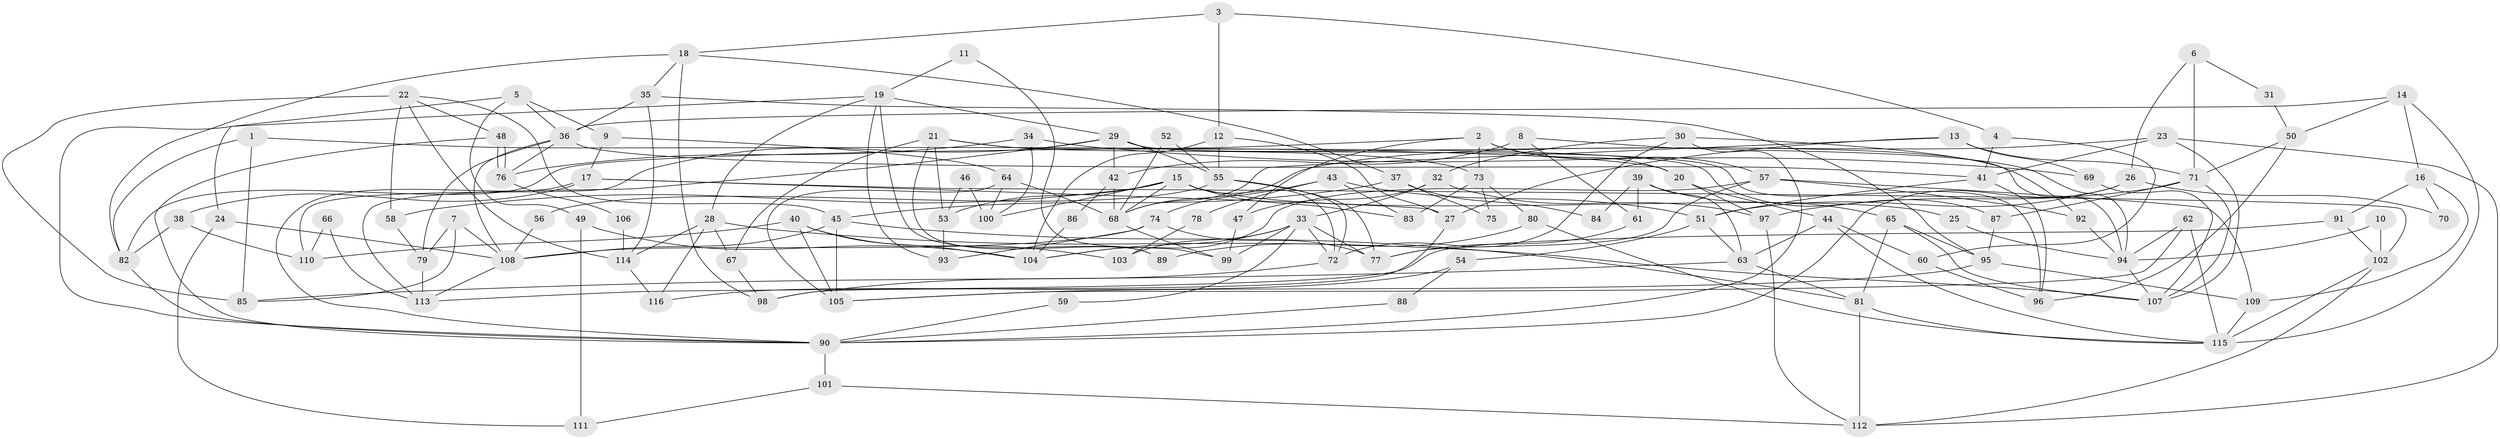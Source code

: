 // Generated by graph-tools (version 1.1) at 2025/26/03/09/25 03:26:17]
// undirected, 116 vertices, 232 edges
graph export_dot {
graph [start="1"]
  node [color=gray90,style=filled];
  1;
  2;
  3;
  4;
  5;
  6;
  7;
  8;
  9;
  10;
  11;
  12;
  13;
  14;
  15;
  16;
  17;
  18;
  19;
  20;
  21;
  22;
  23;
  24;
  25;
  26;
  27;
  28;
  29;
  30;
  31;
  32;
  33;
  34;
  35;
  36;
  37;
  38;
  39;
  40;
  41;
  42;
  43;
  44;
  45;
  46;
  47;
  48;
  49;
  50;
  51;
  52;
  53;
  54;
  55;
  56;
  57;
  58;
  59;
  60;
  61;
  62;
  63;
  64;
  65;
  66;
  67;
  68;
  69;
  70;
  71;
  72;
  73;
  74;
  75;
  76;
  77;
  78;
  79;
  80;
  81;
  82;
  83;
  84;
  85;
  86;
  87;
  88;
  89;
  90;
  91;
  92;
  93;
  94;
  95;
  96;
  97;
  98;
  99;
  100;
  101;
  102;
  103;
  104;
  105;
  106;
  107;
  108;
  109;
  110;
  111;
  112;
  113;
  114;
  115;
  116;
  1 -- 82;
  1 -- 85;
  1 -- 20;
  2 -- 82;
  2 -- 57;
  2 -- 20;
  2 -- 47;
  2 -- 73;
  3 -- 18;
  3 -- 12;
  3 -- 4;
  4 -- 41;
  4 -- 60;
  5 -- 24;
  5 -- 36;
  5 -- 9;
  5 -- 49;
  6 -- 26;
  6 -- 71;
  6 -- 31;
  7 -- 79;
  7 -- 108;
  7 -- 85;
  8 -- 61;
  8 -- 42;
  8 -- 94;
  9 -- 64;
  9 -- 17;
  10 -- 94;
  10 -- 102;
  11 -- 99;
  11 -- 19;
  12 -- 27;
  12 -- 55;
  12 -- 104;
  13 -- 27;
  13 -- 71;
  13 -- 68;
  13 -- 69;
  14 -- 36;
  14 -- 16;
  14 -- 50;
  14 -- 115;
  15 -- 100;
  15 -- 53;
  15 -- 25;
  15 -- 58;
  15 -- 68;
  15 -- 72;
  15 -- 83;
  16 -- 109;
  16 -- 91;
  16 -- 70;
  17 -- 38;
  17 -- 27;
  17 -- 90;
  17 -- 102;
  18 -- 35;
  18 -- 98;
  18 -- 37;
  18 -- 82;
  19 -- 29;
  19 -- 90;
  19 -- 28;
  19 -- 89;
  19 -- 93;
  20 -- 44;
  20 -- 97;
  21 -- 87;
  21 -- 73;
  21 -- 53;
  21 -- 67;
  21 -- 89;
  22 -- 85;
  22 -- 45;
  22 -- 48;
  22 -- 58;
  22 -- 114;
  23 -- 68;
  23 -- 41;
  23 -- 107;
  23 -- 112;
  24 -- 111;
  24 -- 108;
  25 -- 94;
  26 -- 90;
  26 -- 51;
  26 -- 70;
  27 -- 98;
  28 -- 107;
  28 -- 67;
  28 -- 114;
  28 -- 116;
  29 -- 113;
  29 -- 55;
  29 -- 42;
  29 -- 94;
  29 -- 96;
  29 -- 110;
  30 -- 32;
  30 -- 90;
  30 -- 72;
  30 -- 92;
  31 -- 50;
  32 -- 47;
  32 -- 97;
  32 -- 33;
  33 -- 72;
  33 -- 59;
  33 -- 77;
  33 -- 99;
  33 -- 103;
  33 -- 104;
  34 -- 69;
  34 -- 76;
  34 -- 100;
  35 -- 114;
  35 -- 95;
  35 -- 36;
  36 -- 108;
  36 -- 41;
  36 -- 76;
  36 -- 79;
  37 -- 45;
  37 -- 75;
  37 -- 84;
  38 -- 110;
  38 -- 82;
  39 -- 65;
  39 -- 63;
  39 -- 61;
  39 -- 84;
  40 -- 104;
  40 -- 105;
  40 -- 103;
  40 -- 110;
  41 -- 96;
  41 -- 51;
  42 -- 68;
  42 -- 86;
  43 -- 51;
  43 -- 83;
  43 -- 74;
  43 -- 78;
  44 -- 60;
  44 -- 63;
  44 -- 115;
  45 -- 105;
  45 -- 81;
  45 -- 108;
  46 -- 100;
  46 -- 53;
  47 -- 99;
  48 -- 76;
  48 -- 76;
  48 -- 90;
  49 -- 104;
  49 -- 111;
  50 -- 71;
  50 -- 96;
  51 -- 63;
  51 -- 54;
  52 -- 68;
  52 -- 55;
  53 -- 93;
  54 -- 116;
  54 -- 88;
  55 -- 72;
  55 -- 77;
  55 -- 56;
  56 -- 108;
  57 -- 104;
  57 -- 92;
  57 -- 77;
  57 -- 109;
  58 -- 79;
  59 -- 90;
  60 -- 96;
  61 -- 77;
  62 -- 94;
  62 -- 115;
  62 -- 105;
  63 -- 81;
  63 -- 85;
  64 -- 68;
  64 -- 105;
  64 -- 100;
  65 -- 107;
  65 -- 81;
  65 -- 95;
  66 -- 110;
  66 -- 113;
  67 -- 98;
  68 -- 99;
  69 -- 107;
  71 -- 97;
  71 -- 107;
  71 -- 87;
  72 -- 98;
  73 -- 80;
  73 -- 75;
  73 -- 83;
  74 -- 77;
  74 -- 93;
  74 -- 108;
  76 -- 106;
  78 -- 103;
  79 -- 113;
  80 -- 89;
  80 -- 115;
  81 -- 112;
  81 -- 115;
  82 -- 90;
  86 -- 104;
  87 -- 95;
  88 -- 90;
  90 -- 101;
  91 -- 113;
  91 -- 102;
  92 -- 94;
  94 -- 107;
  95 -- 109;
  95 -- 105;
  97 -- 112;
  101 -- 112;
  101 -- 111;
  102 -- 115;
  102 -- 112;
  106 -- 114;
  108 -- 113;
  109 -- 115;
  114 -- 116;
}
